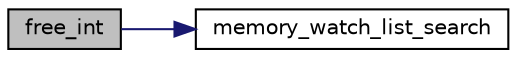 digraph "free_int"
{
  edge [fontname="Helvetica",fontsize="10",labelfontname="Helvetica",labelfontsize="10"];
  node [fontname="Helvetica",fontsize="10",shape=record];
  rankdir="LR";
  Node1403 [label="free_int",height=0.2,width=0.4,color="black", fillcolor="grey75", style="filled", fontcolor="black"];
  Node1403 -> Node1404 [color="midnightblue",fontsize="10",style="solid",fontname="Helvetica"];
  Node1404 [label="memory_watch_list_search",height=0.2,width=0.4,color="black", fillcolor="white", style="filled",URL="$df/d84/foundations_2io__and__os_2memory_8_c.html#a3dc6479d362d6d48bf915d940e643d86"];
}
